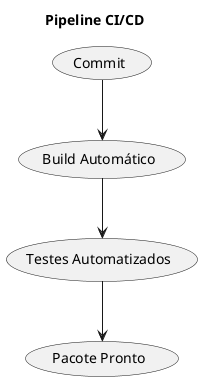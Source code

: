 @startuml
title Pipeline CI/CD
(Commit) --> (Build Automático)
(Build Automático) --> (Testes Automatizados)
(Testes Automatizados) --> (Pacote Pronto)
@enduml
